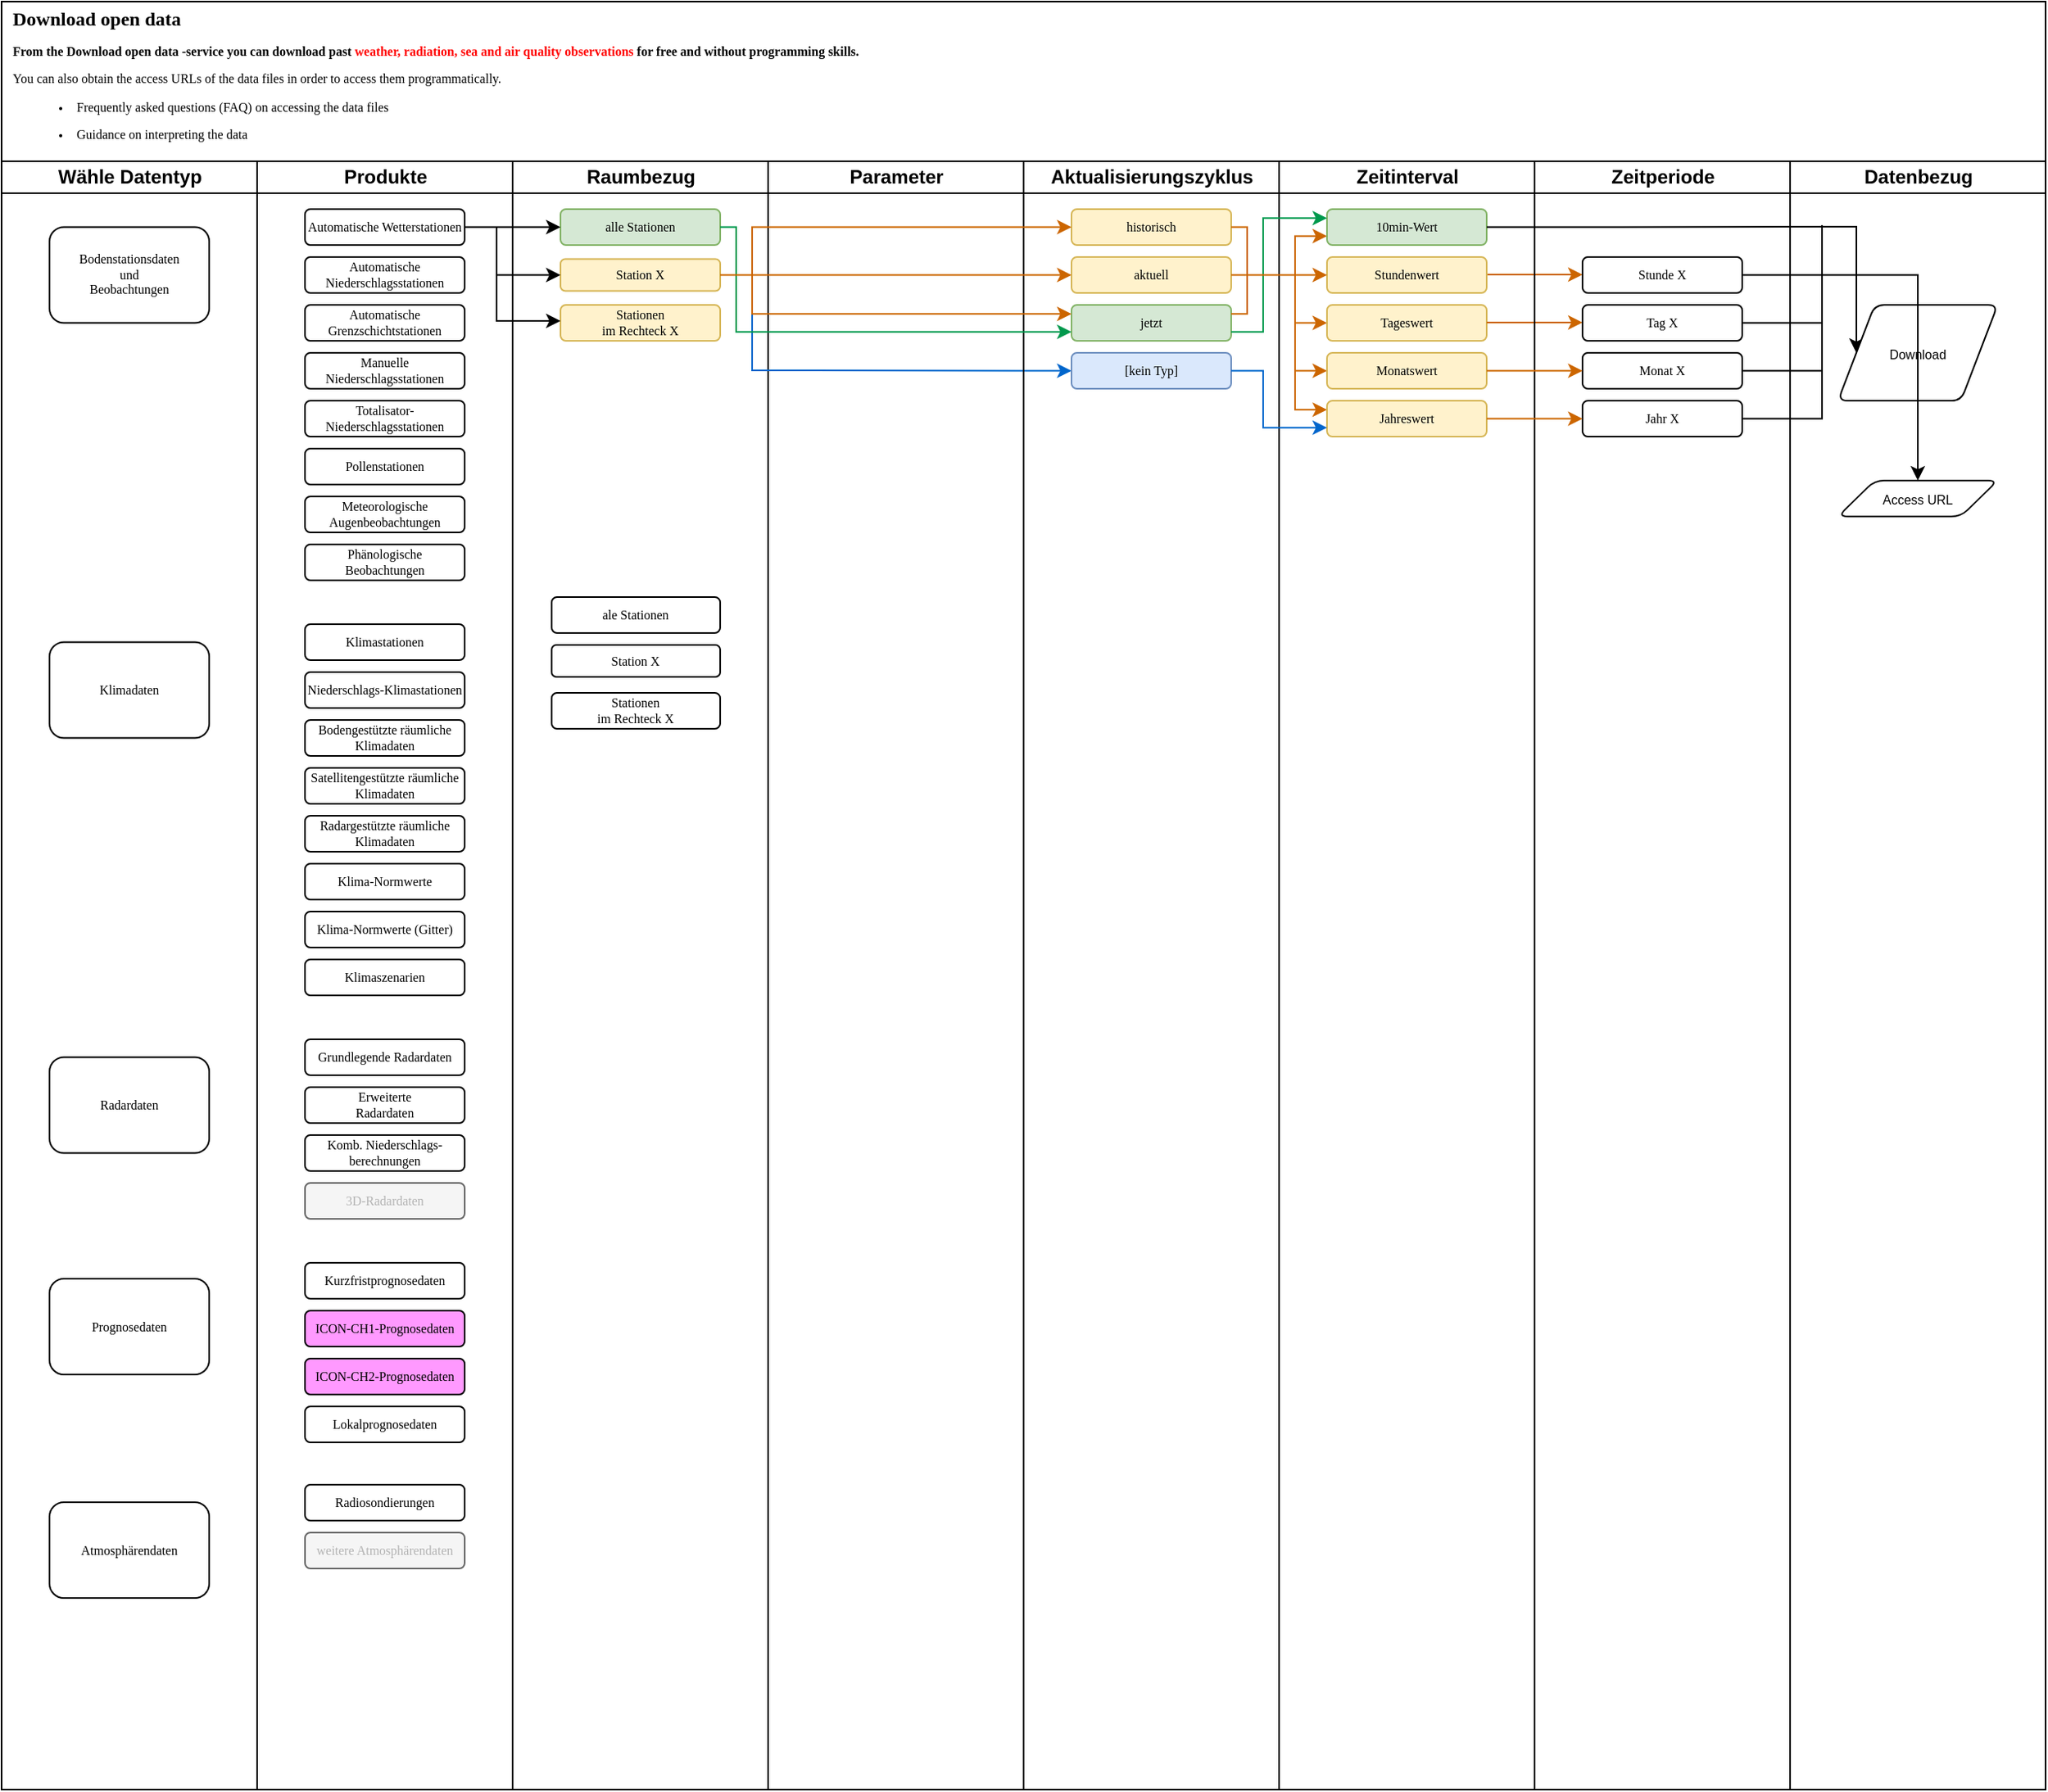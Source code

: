 <mxfile version="24.6.2" type="github">
  <diagram name="Page-1" id="74e2e168-ea6b-b213-b513-2b3c1d86103e">
    <mxGraphModel dx="2812" dy="1180" grid="1" gridSize="10" guides="1" tooltips="1" connect="1" arrows="1" fold="1" page="1" pageScale="1" pageWidth="1654" pageHeight="1169" background="none" math="0" shadow="0">
      <root>
        <mxCell id="0" />
        <mxCell id="1" parent="0" />
        <mxCell id="77e6c97f196da883-1" value="&lt;div align=&quot;left&quot; style=&quot;font-size: 12px;&quot;&gt;Download open data&lt;br&gt;&lt;/div&gt;&lt;div align=&quot;left&quot;&gt;&lt;div data-v-5ff86223=&quot;&quot; style=&quot;display:;&quot;&gt;&lt;p data-v-5ff86223=&quot;&quot;&gt;&lt;span data-v-5ff86223=&quot;&quot;&gt;From the&lt;/span&gt; Download open data -service&lt;strong data-v-5ff86223=&quot;&quot;&gt; you can download past &lt;font color=&quot;#ff0000&quot;&gt;weather, radiation, sea and air quality observations&lt;/font&gt; for free and without programming skills. &lt;/strong&gt;&lt;/p&gt;&lt;/div&gt; &lt;p data-v-5ff86223=&quot;&quot;&gt;&lt;span style=&quot;font-weight: normal;&quot;&gt;You can also obtain the access URLs of the data files in order to access them programmatically.&lt;br&gt;&lt;/span&gt;&lt;/p&gt;&lt;ul data-v-5ff86223=&quot;&quot;&gt;&lt;li data-v-5ff86223=&quot;&quot;&gt;&lt;p data-v-5ff86223=&quot;&quot;&gt;&lt;span style=&quot;font-weight: normal;&quot;&gt;Frequently asked questions (FAQ) on accessing the data files&lt;/span&gt;&lt;/p&gt;&lt;/li&gt;&lt;li data-v-5ff86223=&quot;&quot;&gt;&lt;p data-v-5ff86223=&quot;&quot;&gt;&lt;span style=&quot;font-weight: normal;&quot;&gt;Guidance on interpreting the data&lt;/span&gt;&lt;/p&gt;&lt;/li&gt;&lt;/ul&gt;&lt;/div&gt;" style="swimlane;html=1;childLayout=stackLayout;startSize=100;rounded=0;shadow=0;labelBackgroundColor=none;strokeWidth=1;fontFamily=Verdana;fontSize=8;align=left;spacingLeft=5;" parent="1" vertex="1">
          <mxGeometry x="110" y="40" width="1280" height="1120" as="geometry" />
        </mxCell>
        <mxCell id="77e6c97f196da883-2" value="Wähle Datentyp" style="swimlane;html=1;startSize=20;strokeColor=#000000;" parent="77e6c97f196da883-1" vertex="1">
          <mxGeometry y="100" width="160" height="1020" as="geometry">
            <mxRectangle y="20" width="40" height="730" as="alternateBounds" />
          </mxGeometry>
        </mxCell>
        <mxCell id="77e6c97f196da883-8" value="&lt;p&gt;Bodenstationsdaten &lt;br&gt;und &lt;br&gt;Beobachtungen&lt;/p&gt;" style="rounded=1;whiteSpace=wrap;html=1;shadow=0;labelBackgroundColor=none;strokeWidth=1;fontFamily=Verdana;fontSize=8;align=center;" parent="77e6c97f196da883-2" vertex="1">
          <mxGeometry x="30" y="41.25" width="100" height="60" as="geometry" />
        </mxCell>
        <mxCell id="77e6c97f196da883-9" value="Klimadaten" style="rounded=1;whiteSpace=wrap;html=1;shadow=0;labelBackgroundColor=none;strokeWidth=1;fontFamily=Verdana;fontSize=8;align=center;" parent="77e6c97f196da883-2" vertex="1">
          <mxGeometry x="30" y="301.25" width="100" height="60" as="geometry" />
        </mxCell>
        <mxCell id="77e6c97f196da883-10" value="Atmosphärendaten" style="rounded=1;whiteSpace=wrap;html=1;shadow=0;labelBackgroundColor=none;strokeWidth=1;fontFamily=Verdana;fontSize=8;align=center;" parent="77e6c97f196da883-2" vertex="1">
          <mxGeometry x="30" y="840" width="100" height="60" as="geometry" />
        </mxCell>
        <mxCell id="Gesd-R931Vldo4rdQ83H-10" value="Radardaten" style="rounded=1;whiteSpace=wrap;html=1;shadow=0;labelBackgroundColor=none;strokeWidth=1;fontFamily=Verdana;fontSize=8;align=center;" vertex="1" parent="77e6c97f196da883-2">
          <mxGeometry x="30" y="561.25" width="100" height="60" as="geometry" />
        </mxCell>
        <mxCell id="Gesd-R931Vldo4rdQ83H-11" value="Prognosedaten" style="rounded=1;whiteSpace=wrap;html=1;shadow=0;labelBackgroundColor=none;strokeWidth=1;fontFamily=Verdana;fontSize=8;align=center;" vertex="1" parent="77e6c97f196da883-2">
          <mxGeometry x="30" y="700" width="100" height="60" as="geometry" />
        </mxCell>
        <mxCell id="77e6c97f196da883-33" style="edgeStyle=orthogonalEdgeStyle;rounded=1;html=1;labelBackgroundColor=none;startArrow=none;startFill=0;startSize=5;endArrow=classicThin;endFill=1;endSize=5;jettySize=auto;orthogonalLoop=1;strokeWidth=1;fontFamily=Verdana;fontSize=8" parent="77e6c97f196da883-1" target="77e6c97f196da883-15" edge="1">
          <mxGeometry relative="1" as="geometry">
            <mxPoint x="440" y="370" as="sourcePoint" />
          </mxGeometry>
        </mxCell>
        <mxCell id="77e6c97f196da883-39" style="edgeStyle=orthogonalEdgeStyle;rounded=1;html=1;labelBackgroundColor=none;startArrow=none;startFill=0;startSize=5;endArrow=classicThin;endFill=1;endSize=5;jettySize=auto;orthogonalLoop=1;strokeWidth=1;fontFamily=Verdana;fontSize=8" parent="77e6c97f196da883-1" source="77e6c97f196da883-20" edge="1">
          <mxGeometry relative="1" as="geometry">
            <mxPoint x="830" y="770" as="targetPoint" />
          </mxGeometry>
        </mxCell>
        <mxCell id="77e6c97f196da883-40" style="edgeStyle=orthogonalEdgeStyle;rounded=1;html=1;labelBackgroundColor=none;startArrow=none;startFill=0;startSize=5;endArrow=classicThin;endFill=1;endSize=5;jettySize=auto;orthogonalLoop=1;strokeWidth=1;fontFamily=Verdana;fontSize=8" parent="77e6c97f196da883-1" target="77e6c97f196da883-24" edge="1">
          <mxGeometry relative="1" as="geometry">
            <mxPoint x="930" y="770" as="sourcePoint" />
          </mxGeometry>
        </mxCell>
        <mxCell id="107ba76e4e335f99-1" style="edgeStyle=orthogonalEdgeStyle;rounded=1;html=1;labelBackgroundColor=none;startArrow=none;startFill=0;startSize=5;endArrow=classicThin;endFill=1;endSize=5;jettySize=auto;orthogonalLoop=1;strokeWidth=1;fontFamily=Verdana;fontSize=8" parent="77e6c97f196da883-1" target="77e6c97f196da883-18" edge="1">
          <mxGeometry relative="1" as="geometry">
            <mxPoint x="610" y="530" as="sourcePoint" />
          </mxGeometry>
        </mxCell>
        <mxCell id="107ba76e4e335f99-2" style="edgeStyle=orthogonalEdgeStyle;rounded=1;html=1;labelBackgroundColor=none;startArrow=none;startFill=0;startSize=5;endArrow=classicThin;endFill=1;endSize=5;jettySize=auto;orthogonalLoop=1;strokeWidth=1;fontFamily=Verdana;fontSize=8" parent="77e6c97f196da883-1" source="77e6c97f196da883-22" edge="1">
          <mxGeometry relative="1" as="geometry">
            <Array as="points">
              <mxPoint x="660" y="610" />
              <mxPoint x="660" y="550" />
              <mxPoint x="400" y="550" />
            </Array>
            <mxPoint x="400" y="660" as="targetPoint" />
          </mxGeometry>
        </mxCell>
        <mxCell id="107ba76e4e335f99-3" style="edgeStyle=orthogonalEdgeStyle;rounded=1;html=1;labelBackgroundColor=none;startArrow=none;startFill=0;startSize=5;endArrow=classicThin;endFill=1;endSize=5;jettySize=auto;orthogonalLoop=1;strokeColor=#000000;strokeWidth=1;fontFamily=Verdana;fontSize=8;fontColor=#000000;" parent="77e6c97f196da883-1" source="77e6c97f196da883-22" edge="1">
          <mxGeometry relative="1" as="geometry">
            <mxPoint x="610" y="690" as="targetPoint" />
          </mxGeometry>
        </mxCell>
        <mxCell id="107ba76e4e335f99-6" style="edgeStyle=orthogonalEdgeStyle;rounded=1;html=1;labelBackgroundColor=none;startArrow=none;startFill=0;startSize=5;endArrow=classicThin;endFill=1;endSize=5;jettySize=auto;orthogonalLoop=1;strokeWidth=1;fontFamily=Verdana;fontSize=8" parent="77e6c97f196da883-1" target="77e6c97f196da883-19" edge="1">
          <mxGeometry relative="1" as="geometry">
            <mxPoint x="450" y="690" as="sourcePoint" />
          </mxGeometry>
        </mxCell>
        <mxCell id="77e6c97f196da883-3" value="Produkte" style="swimlane;html=1;startSize=20;strokeColor=#000000;" parent="77e6c97f196da883-1" vertex="1">
          <mxGeometry x="160" y="100" width="160" height="1020" as="geometry">
            <mxRectangle x="160" y="100" width="50" height="1020" as="alternateBounds" />
          </mxGeometry>
        </mxCell>
        <mxCell id="77e6c97f196da883-11" value="&lt;p&gt;Automatische Niederschlagsstationen&lt;/p&gt;" style="rounded=1;whiteSpace=wrap;html=1;shadow=0;labelBackgroundColor=none;strokeWidth=1;fontFamily=Verdana;fontSize=8;align=center;verticalAlign=middle;spacing=2;" parent="77e6c97f196da883-3" vertex="1">
          <mxGeometry x="30" y="60" width="100" height="22.5" as="geometry" />
        </mxCell>
        <mxCell id="Gesd-R931Vldo4rdQ83H-12" value="&lt;p&gt;Automatische Wetterstationen&lt;/p&gt;" style="rounded=1;whiteSpace=wrap;html=1;shadow=0;labelBackgroundColor=none;strokeWidth=1;fontFamily=Verdana;fontSize=8;align=center;verticalAlign=middle;spacing=2;" vertex="1" parent="77e6c97f196da883-3">
          <mxGeometry x="30" y="30" width="100" height="22.5" as="geometry" />
        </mxCell>
        <mxCell id="Gesd-R931Vldo4rdQ83H-13" value="&lt;p&gt;Automatische Grenzschichtstationen&lt;/p&gt;" style="rounded=1;whiteSpace=wrap;html=1;shadow=0;labelBackgroundColor=none;strokeWidth=1;fontFamily=Verdana;fontSize=8;align=center;verticalAlign=middle;spacing=2;" vertex="1" parent="77e6c97f196da883-3">
          <mxGeometry x="30" y="90" width="100" height="22.5" as="geometry" />
        </mxCell>
        <mxCell id="Gesd-R931Vldo4rdQ83H-14" value="&lt;p&gt;Manuelle Niederschlagsstationen&lt;/p&gt;" style="rounded=1;whiteSpace=wrap;html=1;shadow=0;labelBackgroundColor=none;strokeWidth=1;fontFamily=Verdana;fontSize=8;align=center;verticalAlign=middle;spacing=2;" vertex="1" parent="77e6c97f196da883-3">
          <mxGeometry x="30" y="120" width="100" height="22.5" as="geometry" />
        </mxCell>
        <mxCell id="Gesd-R931Vldo4rdQ83H-15" value="&lt;p&gt;Totalisator- Niederschlagsstationen&lt;/p&gt;&lt;p&gt;&lt;/p&gt;" style="rounded=1;whiteSpace=wrap;html=1;shadow=0;labelBackgroundColor=none;strokeWidth=1;fontFamily=Verdana;fontSize=8;align=center;verticalAlign=middle;spacing=2;" vertex="1" parent="77e6c97f196da883-3">
          <mxGeometry x="30" y="150" width="100" height="22.5" as="geometry" />
        </mxCell>
        <mxCell id="Gesd-R931Vldo4rdQ83H-16" value="Pollenstationen" style="rounded=1;whiteSpace=wrap;html=1;shadow=0;labelBackgroundColor=none;strokeWidth=1;fontFamily=Verdana;fontSize=8;align=center;verticalAlign=middle;spacing=2;" vertex="1" parent="77e6c97f196da883-3">
          <mxGeometry x="30" y="180" width="100" height="22.5" as="geometry" />
        </mxCell>
        <mxCell id="Gesd-R931Vldo4rdQ83H-17" value="&lt;p&gt;Meteorologische Augenbeobachtungen&lt;br&gt;&lt;/p&gt;&lt;p&gt;&lt;/p&gt;" style="rounded=1;whiteSpace=wrap;html=1;shadow=0;labelBackgroundColor=none;strokeWidth=1;fontFamily=Verdana;fontSize=8;align=center;verticalAlign=middle;spacing=2;" vertex="1" parent="77e6c97f196da883-3">
          <mxGeometry x="30" y="210" width="100" height="22.5" as="geometry" />
        </mxCell>
        <mxCell id="Gesd-R931Vldo4rdQ83H-18" value="Phänologische Beobachtungen" style="rounded=1;whiteSpace=wrap;html=1;shadow=0;labelBackgroundColor=none;strokeWidth=1;fontFamily=Verdana;fontSize=8;align=center;verticalAlign=middle;spacing=2;" vertex="1" parent="77e6c97f196da883-3">
          <mxGeometry x="30" y="240" width="100" height="22.5" as="geometry" />
        </mxCell>
        <mxCell id="Gesd-R931Vldo4rdQ83H-27" value="Niederschlags-Klimastationen" style="rounded=1;whiteSpace=wrap;html=1;shadow=0;labelBackgroundColor=none;strokeWidth=1;fontFamily=Verdana;fontSize=8;align=center;verticalAlign=middle;spacing=2;" vertex="1" parent="77e6c97f196da883-3">
          <mxGeometry x="30" y="320" width="100" height="22.5" as="geometry" />
        </mxCell>
        <mxCell id="Gesd-R931Vldo4rdQ83H-28" value="&lt;p&gt;Klimastationen&lt;/p&gt;" style="rounded=1;whiteSpace=wrap;html=1;shadow=0;labelBackgroundColor=none;strokeWidth=1;fontFamily=Verdana;fontSize=8;align=center;verticalAlign=middle;spacing=2;" vertex="1" parent="77e6c97f196da883-3">
          <mxGeometry x="30" y="290" width="100" height="22.5" as="geometry" />
        </mxCell>
        <mxCell id="Gesd-R931Vldo4rdQ83H-29" value="&lt;p&gt;Bodengestützte räumliche Klimadaten&lt;br&gt;&lt;/p&gt;" style="rounded=1;whiteSpace=wrap;html=1;shadow=0;labelBackgroundColor=none;strokeWidth=1;fontFamily=Verdana;fontSize=8;align=center;verticalAlign=middle;spacing=2;" vertex="1" parent="77e6c97f196da883-3">
          <mxGeometry x="30" y="350" width="100" height="22.5" as="geometry" />
        </mxCell>
        <mxCell id="Gesd-R931Vldo4rdQ83H-30" value="&lt;p&gt;Satellitengestützte räumliche Klimadaten&lt;/p&gt;" style="rounded=1;whiteSpace=wrap;html=1;shadow=0;labelBackgroundColor=none;strokeWidth=1;fontFamily=Verdana;fontSize=8;align=center;verticalAlign=middle;spacing=2;" vertex="1" parent="77e6c97f196da883-3">
          <mxGeometry x="30" y="380" width="100" height="22.5" as="geometry" />
        </mxCell>
        <mxCell id="Gesd-R931Vldo4rdQ83H-31" value="&lt;p&gt;Radargestützte räumliche Klimadaten&lt;/p&gt;&lt;p&gt;&lt;/p&gt;" style="rounded=1;whiteSpace=wrap;html=1;shadow=0;labelBackgroundColor=none;strokeWidth=1;fontFamily=Verdana;fontSize=8;align=center;verticalAlign=middle;spacing=2;" vertex="1" parent="77e6c97f196da883-3">
          <mxGeometry x="30" y="410" width="100" height="22.5" as="geometry" />
        </mxCell>
        <mxCell id="Gesd-R931Vldo4rdQ83H-32" value="Klima-Normwerte" style="rounded=1;whiteSpace=wrap;html=1;shadow=0;labelBackgroundColor=none;strokeWidth=1;fontFamily=Verdana;fontSize=8;align=center;verticalAlign=middle;spacing=2;" vertex="1" parent="77e6c97f196da883-3">
          <mxGeometry x="30" y="440" width="100" height="22.5" as="geometry" />
        </mxCell>
        <mxCell id="Gesd-R931Vldo4rdQ83H-33" value="&lt;p&gt;Klima-Normwerte (Gitter) &lt;br&gt;&lt;/p&gt;&lt;p&gt;&lt;/p&gt;" style="rounded=1;whiteSpace=wrap;html=1;shadow=0;labelBackgroundColor=none;strokeWidth=1;fontFamily=Verdana;fontSize=8;align=center;verticalAlign=middle;spacing=2;" vertex="1" parent="77e6c97f196da883-3">
          <mxGeometry x="30" y="470" width="100" height="22.5" as="geometry" />
        </mxCell>
        <mxCell id="Gesd-R931Vldo4rdQ83H-34" value="Klimaszenarien" style="rounded=1;whiteSpace=wrap;html=1;shadow=0;labelBackgroundColor=none;strokeWidth=1;fontFamily=Verdana;fontSize=8;align=center;verticalAlign=middle;spacing=2;" vertex="1" parent="77e6c97f196da883-3">
          <mxGeometry x="30" y="500" width="100" height="22.5" as="geometry" />
        </mxCell>
        <mxCell id="Gesd-R931Vldo4rdQ83H-45" value="Erweiterte &lt;br&gt;Radardaten" style="rounded=1;whiteSpace=wrap;html=1;shadow=0;labelBackgroundColor=none;strokeWidth=1;fontFamily=Verdana;fontSize=8;align=center;verticalAlign=middle;spacing=2;" vertex="1" parent="77e6c97f196da883-3">
          <mxGeometry x="30" y="580" width="100" height="22.5" as="geometry" />
        </mxCell>
        <mxCell id="Gesd-R931Vldo4rdQ83H-46" value="&lt;p&gt;Grundlegende Radardaten&lt;br&gt;&lt;/p&gt;" style="rounded=1;whiteSpace=wrap;html=1;shadow=0;labelBackgroundColor=none;strokeWidth=1;fontFamily=Verdana;fontSize=8;align=center;verticalAlign=middle;spacing=2;" vertex="1" parent="77e6c97f196da883-3">
          <mxGeometry x="30" y="550" width="100" height="22.5" as="geometry" />
        </mxCell>
        <mxCell id="Gesd-R931Vldo4rdQ83H-47" value="&lt;p&gt;Komb. Niederschlags-berechnungen&lt;br&gt;&lt;/p&gt;" style="rounded=1;whiteSpace=wrap;html=1;shadow=0;labelBackgroundColor=none;strokeWidth=1;fontFamily=Verdana;fontSize=8;align=center;verticalAlign=middle;spacing=2;" vertex="1" parent="77e6c97f196da883-3">
          <mxGeometry x="30" y="610" width="100" height="22.5" as="geometry" />
        </mxCell>
        <mxCell id="Gesd-R931Vldo4rdQ83H-48" value="&lt;font color=&quot;#b3b3b3&quot;&gt;3D-Radardaten&lt;/font&gt;" style="rounded=1;whiteSpace=wrap;html=1;shadow=0;labelBackgroundColor=none;strokeWidth=1;fontFamily=Verdana;fontSize=8;align=center;verticalAlign=middle;spacing=2;strokeColor=#666666;fillColor=#f5f5f5;fontColor=#333333;" vertex="1" parent="77e6c97f196da883-3">
          <mxGeometry x="30" y="640" width="100" height="22.5" as="geometry" />
        </mxCell>
        <mxCell id="Gesd-R931Vldo4rdQ83H-53" value="ICON-CH1-Prognosedaten" style="rounded=1;whiteSpace=wrap;html=1;shadow=0;labelBackgroundColor=none;strokeWidth=1;fontFamily=Verdana;fontSize=8;align=center;verticalAlign=middle;spacing=2;fillColor=#FF99FF;" vertex="1" parent="77e6c97f196da883-3">
          <mxGeometry x="30" y="720" width="100" height="22.5" as="geometry" />
        </mxCell>
        <mxCell id="Gesd-R931Vldo4rdQ83H-54" value="&lt;p&gt;Kurzfristprognosedaten&lt;/p&gt;" style="rounded=1;whiteSpace=wrap;html=1;shadow=0;labelBackgroundColor=none;strokeWidth=1;fontFamily=Verdana;fontSize=8;align=center;verticalAlign=middle;spacing=2;" vertex="1" parent="77e6c97f196da883-3">
          <mxGeometry x="30" y="690" width="100" height="22.5" as="geometry" />
        </mxCell>
        <mxCell id="Gesd-R931Vldo4rdQ83H-55" value="&lt;p&gt;ICON-CH2-Prognosedaten&lt;/p&gt;" style="rounded=1;whiteSpace=wrap;html=1;shadow=0;labelBackgroundColor=none;strokeWidth=1;fontFamily=Verdana;fontSize=8;align=center;verticalAlign=middle;spacing=2;fillColor=#FF99FF;" vertex="1" parent="77e6c97f196da883-3">
          <mxGeometry x="30" y="750" width="100" height="22.5" as="geometry" />
        </mxCell>
        <mxCell id="Gesd-R931Vldo4rdQ83H-56" value="&lt;p&gt;Lokalprognosedaten&lt;/p&gt;" style="rounded=1;whiteSpace=wrap;html=1;shadow=0;labelBackgroundColor=none;strokeWidth=1;fontFamily=Verdana;fontSize=8;align=center;verticalAlign=middle;spacing=2;" vertex="1" parent="77e6c97f196da883-3">
          <mxGeometry x="30" y="780" width="100" height="22.5" as="geometry" />
        </mxCell>
        <mxCell id="Gesd-R931Vldo4rdQ83H-61" value="Radiosondierungen" style="rounded=1;whiteSpace=wrap;html=1;shadow=0;labelBackgroundColor=none;strokeWidth=1;fontFamily=Verdana;fontSize=8;align=center;verticalAlign=middle;spacing=2;" vertex="1" parent="77e6c97f196da883-3">
          <mxGeometry x="30" y="829" width="100" height="22.5" as="geometry" />
        </mxCell>
        <mxCell id="Gesd-R931Vldo4rdQ83H-62" value="&lt;font color=&quot;#b3b3b3&quot;&gt;weitere Atmosphärendaten&lt;br&gt;&lt;/font&gt;" style="rounded=1;whiteSpace=wrap;html=1;shadow=0;labelBackgroundColor=none;strokeWidth=1;fontFamily=Verdana;fontSize=8;align=center;verticalAlign=middle;spacing=2;strokeColor=#666666;fillColor=#f5f5f5;fontColor=#333333;" vertex="1" parent="77e6c97f196da883-3">
          <mxGeometry x="30" y="859" width="100" height="22.5" as="geometry" />
        </mxCell>
        <mxCell id="77e6c97f196da883-4" value="Raumbezug" style="swimlane;html=1;startSize=20;strokeColor=#000000;" parent="77e6c97f196da883-1" vertex="1">
          <mxGeometry x="320" y="100" width="160" height="1020" as="geometry">
            <mxRectangle x="320" y="100" width="40" height="1020" as="alternateBounds" />
          </mxGeometry>
        </mxCell>
        <mxCell id="77e6c97f196da883-29" style="edgeStyle=orthogonalEdgeStyle;rounded=1;html=1;labelBackgroundColor=none;startArrow=none;startFill=0;startSize=5;endArrow=classicThin;endFill=1;endSize=5;jettySize=auto;orthogonalLoop=1;strokeWidth=1;fontFamily=Verdana;fontSize=8" parent="77e6c97f196da883-4" target="77e6c97f196da883-13" edge="1">
          <mxGeometry relative="1" as="geometry">
            <mxPoint x="80" y="220" as="sourcePoint" />
          </mxGeometry>
        </mxCell>
        <mxCell id="Gesd-R931Vldo4rdQ83H-116" value="alle Stationen" style="rounded=1;whiteSpace=wrap;html=1;shadow=0;labelBackgroundColor=none;strokeWidth=1;fontFamily=Verdana;fontSize=8;align=center;verticalAlign=middle;spacing=2;fillColor=#d5e8d4;strokeColor=#82b366;" vertex="1" parent="77e6c97f196da883-4">
          <mxGeometry x="30" y="30" width="100" height="22.5" as="geometry" />
        </mxCell>
        <mxCell id="Gesd-R931Vldo4rdQ83H-112" value="Station X" style="rounded=1;whiteSpace=wrap;html=1;shadow=0;labelBackgroundColor=none;strokeWidth=1;fontFamily=Verdana;fontSize=8;align=center;verticalAlign=middle;spacing=2;fillColor=#fff2cc;strokeColor=#d6b656;" vertex="1" parent="77e6c97f196da883-4">
          <mxGeometry x="30" y="61.25" width="100" height="20" as="geometry" />
        </mxCell>
        <mxCell id="Gesd-R931Vldo4rdQ83H-111" value="Stationen&lt;br&gt;im Rechteck X" style="rounded=1;whiteSpace=wrap;html=1;shadow=0;labelBackgroundColor=none;strokeWidth=1;fontFamily=Verdana;fontSize=8;align=center;verticalAlign=middle;spacing=2;fillColor=#fff2cc;strokeColor=#d6b656;" vertex="1" parent="77e6c97f196da883-4">
          <mxGeometry x="30" y="90" width="100" height="22.5" as="geometry" />
        </mxCell>
        <mxCell id="Gesd-R931Vldo4rdQ83H-162" value="ale Stationen" style="rounded=1;whiteSpace=wrap;html=1;shadow=0;labelBackgroundColor=none;strokeWidth=1;fontFamily=Verdana;fontSize=8;align=center;verticalAlign=middle;spacing=2;" vertex="1" parent="77e6c97f196da883-4">
          <mxGeometry x="24.44" y="273" width="105.56" height="22.5" as="geometry" />
        </mxCell>
        <mxCell id="Gesd-R931Vldo4rdQ83H-163" value="Station X" style="rounded=1;whiteSpace=wrap;html=1;shadow=0;labelBackgroundColor=none;strokeWidth=1;fontFamily=Verdana;fontSize=8;align=center;verticalAlign=middle;spacing=2;" vertex="1" parent="77e6c97f196da883-4">
          <mxGeometry x="24.44" y="303" width="105.56" height="20" as="geometry" />
        </mxCell>
        <mxCell id="Gesd-R931Vldo4rdQ83H-164" value="Stationen&lt;br&gt;im Rechteck X" style="rounded=1;whiteSpace=wrap;html=1;shadow=0;labelBackgroundColor=none;strokeWidth=1;fontFamily=Verdana;fontSize=8;align=center;verticalAlign=middle;spacing=2;" vertex="1" parent="77e6c97f196da883-4">
          <mxGeometry x="24.44" y="333" width="105.56" height="22.5" as="geometry" />
        </mxCell>
        <mxCell id="Gesd-R931Vldo4rdQ83H-170" value="" style="edgeStyle=orthogonalEdgeStyle;rounded=0;orthogonalLoop=1;jettySize=auto;html=1;entryX=0;entryY=0.5;entryDx=0;entryDy=0;strokeColor=#000000;" edge="1" parent="77e6c97f196da883-4">
          <mxGeometry relative="1" as="geometry">
            <mxPoint x="-10" y="70" as="sourcePoint" />
            <mxPoint x="30" y="100" as="targetPoint" />
            <Array as="points">
              <mxPoint x="-10" y="70" />
              <mxPoint x="-10" y="100" />
            </Array>
          </mxGeometry>
        </mxCell>
        <mxCell id="77e6c97f196da883-5" value="Parameter" style="swimlane;html=1;startSize=20;" parent="77e6c97f196da883-1" vertex="1">
          <mxGeometry x="480" y="100" width="160" height="1020" as="geometry">
            <mxRectangle x="480" y="100" width="40" height="1020" as="alternateBounds" />
          </mxGeometry>
        </mxCell>
        <mxCell id="77e6c97f196da883-34" style="edgeStyle=orthogonalEdgeStyle;rounded=1;html=1;labelBackgroundColor=none;startArrow=none;startFill=0;startSize=5;endArrow=classicThin;endFill=1;endSize=5;jettySize=auto;orthogonalLoop=1;strokeColor=#000000;strokeWidth=1;fontFamily=Verdana;fontSize=8;fontColor=#000000;" parent="77e6c97f196da883-5" target="77e6c97f196da883-16" edge="1">
          <mxGeometry relative="1" as="geometry">
            <mxPoint x="80" y="300" as="sourcePoint" />
          </mxGeometry>
        </mxCell>
        <mxCell id="77e6c97f196da883-35" style="edgeStyle=orthogonalEdgeStyle;rounded=1;html=1;labelBackgroundColor=none;startArrow=none;startFill=0;startSize=5;endArrow=classicThin;endFill=1;endSize=5;jettySize=auto;orthogonalLoop=1;strokeWidth=1;fontFamily=Verdana;fontSize=8" parent="77e6c97f196da883-5" target="77e6c97f196da883-17" edge="1">
          <mxGeometry relative="1" as="geometry">
            <mxPoint x="80" y="380" as="sourcePoint" />
          </mxGeometry>
        </mxCell>
        <mxCell id="77e6c97f196da883-36" style="edgeStyle=orthogonalEdgeStyle;rounded=1;html=1;labelBackgroundColor=none;startArrow=none;startFill=0;startSize=5;endArrow=classicThin;endFill=1;endSize=5;jettySize=auto;orthogonalLoop=1;strokeWidth=1;fontFamily=Verdana;fontSize=8" parent="77e6c97f196da883-5" target="77e6c97f196da883-20" edge="1">
          <mxGeometry relative="1" as="geometry">
            <mxPoint x="80" y="620" as="sourcePoint" />
          </mxGeometry>
        </mxCell>
        <mxCell id="Gesd-R931Vldo4rdQ83H-145" value="" style="edgeStyle=orthogonalEdgeStyle;rounded=0;orthogonalLoop=1;jettySize=auto;html=1;strokeColor=#0066CC;entryX=0;entryY=0.5;entryDx=0;entryDy=0;" edge="1" parent="77e6c97f196da883-5" target="Gesd-R931Vldo4rdQ83H-134">
          <mxGeometry relative="1" as="geometry">
            <mxPoint x="-10" y="90" as="sourcePoint" />
            <mxPoint x="30" y="126" as="targetPoint" />
            <Array as="points">
              <mxPoint x="10" y="131" />
              <mxPoint x="30" y="131" />
            </Array>
          </mxGeometry>
        </mxCell>
        <mxCell id="Gesd-R931Vldo4rdQ83H-146" value="" style="edgeStyle=orthogonalEdgeStyle;rounded=0;orthogonalLoop=1;jettySize=auto;html=1;strokeColor=#CC6600;entryX=0;entryY=0.5;entryDx=0;entryDy=0;" edge="1" parent="77e6c97f196da883-5" target="Gesd-R931Vldo4rdQ83H-76">
          <mxGeometry relative="1" as="geometry">
            <mxPoint x="330" y="100" as="sourcePoint" />
            <mxPoint x="190" y="131" as="targetPoint" />
            <Array as="points">
              <mxPoint x="330" y="131" />
            </Array>
          </mxGeometry>
        </mxCell>
        <mxCell id="Gesd-R931Vldo4rdQ83H-148" value="" style="edgeStyle=orthogonalEdgeStyle;rounded=0;orthogonalLoop=1;jettySize=auto;html=1;strokeColor=#CC6600;entryX=0;entryY=0.75;entryDx=0;entryDy=0;" edge="1" parent="77e6c97f196da883-5" target="Gesd-R931Vldo4rdQ83H-74">
          <mxGeometry relative="1" as="geometry">
            <mxPoint x="330" y="70" as="sourcePoint" />
            <mxPoint x="190" y="41" as="targetPoint" />
            <Array as="points">
              <mxPoint x="330" y="47" />
            </Array>
          </mxGeometry>
        </mxCell>
        <mxCell id="Gesd-R931Vldo4rdQ83H-149" value="" style="edgeStyle=orthogonalEdgeStyle;rounded=0;orthogonalLoop=1;jettySize=auto;html=1;strokeColor=#CC6600;entryX=0;entryY=0.5;entryDx=0;entryDy=0;" edge="1" parent="77e6c97f196da883-5" target="Gesd-R931Vldo4rdQ83H-75">
          <mxGeometry relative="1" as="geometry">
            <mxPoint x="330" y="70" as="sourcePoint" />
            <mxPoint x="190" y="96" as="targetPoint" />
            <Array as="points">
              <mxPoint x="330" y="70" />
              <mxPoint x="330" y="101" />
            </Array>
          </mxGeometry>
        </mxCell>
        <mxCell id="Gesd-R931Vldo4rdQ83H-1" value="Aktualisierungszyklus" style="swimlane;html=1;startSize=20;" vertex="1" parent="77e6c97f196da883-1">
          <mxGeometry x="640" y="100" width="160" height="1020" as="geometry" />
        </mxCell>
        <mxCell id="Gesd-R931Vldo4rdQ83H-7" style="edgeStyle=orthogonalEdgeStyle;rounded=1;html=1;labelBackgroundColor=none;startArrow=none;startFill=0;startSize=5;endArrow=classicThin;endFill=1;endSize=5;jettySize=auto;orthogonalLoop=1;strokeColor=#000000;strokeWidth=1;fontFamily=Verdana;fontSize=8;fontColor=#000000;" edge="1" parent="Gesd-R931Vldo4rdQ83H-1" target="Gesd-R931Vldo4rdQ83H-3">
          <mxGeometry relative="1" as="geometry">
            <mxPoint x="80" y="300" as="sourcePoint" />
          </mxGeometry>
        </mxCell>
        <mxCell id="Gesd-R931Vldo4rdQ83H-8" style="edgeStyle=orthogonalEdgeStyle;rounded=1;html=1;labelBackgroundColor=none;startArrow=none;startFill=0;startSize=5;endArrow=classicThin;endFill=1;endSize=5;jettySize=auto;orthogonalLoop=1;strokeWidth=1;fontFamily=Verdana;fontSize=8" edge="1" parent="Gesd-R931Vldo4rdQ83H-1" target="Gesd-R931Vldo4rdQ83H-4">
          <mxGeometry relative="1" as="geometry">
            <mxPoint x="80" y="380" as="sourcePoint" />
          </mxGeometry>
        </mxCell>
        <mxCell id="Gesd-R931Vldo4rdQ83H-9" style="edgeStyle=orthogonalEdgeStyle;rounded=1;html=1;labelBackgroundColor=none;startArrow=none;startFill=0;startSize=5;endArrow=classicThin;endFill=1;endSize=5;jettySize=auto;orthogonalLoop=1;strokeWidth=1;fontFamily=Verdana;fontSize=8" edge="1" parent="Gesd-R931Vldo4rdQ83H-1" target="Gesd-R931Vldo4rdQ83H-6">
          <mxGeometry relative="1" as="geometry">
            <mxPoint x="80" y="620" as="sourcePoint" />
          </mxGeometry>
        </mxCell>
        <mxCell id="Gesd-R931Vldo4rdQ83H-150" value="" style="edgeStyle=orthogonalEdgeStyle;rounded=0;orthogonalLoop=1;jettySize=auto;html=1;strokeColor=#CC6600;entryX=0;entryY=0.25;entryDx=0;entryDy=0;" edge="1" parent="Gesd-R931Vldo4rdQ83H-1" target="Gesd-R931Vldo4rdQ83H-77">
          <mxGeometry relative="1" as="geometry">
            <mxPoint x="170" y="130" as="sourcePoint" />
            <mxPoint x="30" y="161.75" as="targetPoint" />
            <Array as="points">
              <mxPoint x="170" y="156" />
            </Array>
          </mxGeometry>
        </mxCell>
        <mxCell id="Gesd-R931Vldo4rdQ83H-131" value="&lt;p&gt;aktuell&lt;/p&gt;" style="rounded=1;whiteSpace=wrap;html=1;shadow=0;labelBackgroundColor=none;strokeWidth=1;fontFamily=Verdana;fontSize=8;align=center;verticalAlign=middle;spacing=2;fillColor=#fff2cc;strokeColor=#d6b656;" vertex="1" parent="Gesd-R931Vldo4rdQ83H-1">
          <mxGeometry x="30" y="60" width="100" height="22.5" as="geometry" />
        </mxCell>
        <mxCell id="Gesd-R931Vldo4rdQ83H-133" value="&lt;p&gt;jetzt&lt;/p&gt;" style="rounded=1;whiteSpace=wrap;html=1;shadow=0;labelBackgroundColor=none;strokeWidth=1;fontFamily=Verdana;fontSize=8;align=center;verticalAlign=middle;spacing=2;fillColor=#d5e8d4;strokeColor=#82b366;" vertex="1" parent="Gesd-R931Vldo4rdQ83H-1">
          <mxGeometry x="30" y="90" width="100" height="22.5" as="geometry" />
        </mxCell>
        <mxCell id="Gesd-R931Vldo4rdQ83H-132" value="&lt;p&gt;historisch&lt;br&gt;&lt;/p&gt;" style="rounded=1;whiteSpace=wrap;html=1;shadow=0;labelBackgroundColor=none;strokeWidth=1;fontFamily=Verdana;fontSize=8;align=center;verticalAlign=middle;spacing=2;fillColor=#fff2cc;strokeColor=#d6b656;" vertex="1" parent="Gesd-R931Vldo4rdQ83H-1">
          <mxGeometry x="30" y="30" width="100" height="22.5" as="geometry" />
        </mxCell>
        <mxCell id="Gesd-R931Vldo4rdQ83H-169" value="" style="edgeStyle=orthogonalEdgeStyle;rounded=0;orthogonalLoop=1;jettySize=auto;html=1;strokeColor=#CC6600;exitX=1;exitY=0.5;exitDx=0;exitDy=0;entryX=1;entryY=0.25;entryDx=0;entryDy=0;endArrow=none;endFill=0;" edge="1" parent="Gesd-R931Vldo4rdQ83H-1" source="Gesd-R931Vldo4rdQ83H-132" target="Gesd-R931Vldo4rdQ83H-133">
          <mxGeometry relative="1" as="geometry">
            <mxPoint x="140" y="81" as="sourcePoint" />
            <mxPoint x="200" y="81" as="targetPoint" />
            <Array as="points">
              <mxPoint x="140" y="41" />
              <mxPoint x="140" y="96" />
            </Array>
          </mxGeometry>
        </mxCell>
        <mxCell id="Gesd-R931Vldo4rdQ83H-134" value="&lt;p&gt;[kein Typ]&lt;/p&gt;" style="rounded=1;whiteSpace=wrap;html=1;shadow=0;labelBackgroundColor=none;strokeWidth=1;fontFamily=Verdana;fontSize=8;align=center;verticalAlign=middle;spacing=2;fillColor=#dae8fc;strokeColor=#6c8ebf;" vertex="1" parent="Gesd-R931Vldo4rdQ83H-1">
          <mxGeometry x="30" y="120" width="100" height="22.5" as="geometry" />
        </mxCell>
        <mxCell id="77e6c97f196da883-6" value="Zeitinterval" style="swimlane;html=1;startSize=20;" parent="77e6c97f196da883-1" vertex="1">
          <mxGeometry x="800" y="100" width="160" height="1020" as="geometry" />
        </mxCell>
        <mxCell id="77e6c97f196da883-37" style="edgeStyle=orthogonalEdgeStyle;rounded=1;html=1;labelBackgroundColor=none;startArrow=none;startFill=0;startSize=5;endArrow=classicThin;endFill=1;endSize=5;jettySize=auto;orthogonalLoop=1;strokeWidth=1;fontFamily=Verdana;fontSize=8" parent="77e6c97f196da883-6" target="77e6c97f196da883-21" edge="1">
          <mxGeometry relative="1" as="geometry">
            <mxPoint x="80" y="460" as="sourcePoint" />
          </mxGeometry>
        </mxCell>
        <mxCell id="77e6c97f196da883-38" style="edgeStyle=orthogonalEdgeStyle;rounded=1;html=1;labelBackgroundColor=none;startArrow=none;startFill=0;startSize=5;endArrow=classicThin;endFill=1;endSize=5;jettySize=auto;orthogonalLoop=1;strokeWidth=1;fontFamily=Verdana;fontSize=8" parent="77e6c97f196da883-6" target="77e6c97f196da883-22" edge="1">
          <mxGeometry relative="1" as="geometry">
            <mxPoint x="80" y="540" as="sourcePoint" />
          </mxGeometry>
        </mxCell>
        <mxCell id="Gesd-R931Vldo4rdQ83H-156" value="" style="edgeStyle=orthogonalEdgeStyle;rounded=0;orthogonalLoop=1;jettySize=auto;html=1;strokeColor=#CC6600;exitX=1;exitY=0.5;exitDx=0;exitDy=0;entryX=0;entryY=0.5;entryDx=0;entryDy=0;" edge="1" parent="77e6c97f196da883-6">
          <mxGeometry relative="1" as="geometry">
            <mxPoint x="130" y="71.0" as="sourcePoint" />
            <mxPoint x="190" y="71.0" as="targetPoint" />
            <Array as="points">
              <mxPoint x="160" y="71.0" />
              <mxPoint x="160" y="71.0" />
            </Array>
          </mxGeometry>
        </mxCell>
        <mxCell id="Gesd-R931Vldo4rdQ83H-159" value="" style="edgeStyle=orthogonalEdgeStyle;rounded=0;orthogonalLoop=1;jettySize=auto;html=1;strokeColor=#000000;exitX=1;exitY=0.5;exitDx=0;exitDy=0;endArrow=none;endFill=0;" edge="1" parent="77e6c97f196da883-6" source="Gesd-R931Vldo4rdQ83H-83">
          <mxGeometry relative="1" as="geometry">
            <mxPoint x="130" y="99" as="sourcePoint" />
            <mxPoint x="340" y="40" as="targetPoint" />
            <Array as="points">
              <mxPoint x="340" y="101" />
              <mxPoint x="340" y="70" />
            </Array>
          </mxGeometry>
        </mxCell>
        <mxCell id="Gesd-R931Vldo4rdQ83H-161" value="" style="edgeStyle=orthogonalEdgeStyle;rounded=0;orthogonalLoop=1;jettySize=auto;html=1;strokeColor=#000000;exitX=1;exitY=0.5;exitDx=0;exitDy=0;endArrow=none;endFill=0;" edge="1" parent="77e6c97f196da883-6" source="Gesd-R931Vldo4rdQ83H-81">
          <mxGeometry relative="1" as="geometry">
            <mxPoint x="130" y="159" as="sourcePoint" />
            <mxPoint x="340" y="130" as="targetPoint" />
            <Array as="points">
              <mxPoint x="340" y="161" />
            </Array>
          </mxGeometry>
        </mxCell>
        <mxCell id="Gesd-R931Vldo4rdQ83H-74" value="10min-Wert" style="rounded=1;whiteSpace=wrap;html=1;shadow=0;labelBackgroundColor=none;strokeWidth=1;fontFamily=Verdana;fontSize=8;align=center;verticalAlign=middle;spacing=2;fillColor=#d5e8d4;strokeColor=#82b366;" vertex="1" parent="77e6c97f196da883-6">
          <mxGeometry x="30" y="30" width="100" height="22.5" as="geometry" />
        </mxCell>
        <mxCell id="Gesd-R931Vldo4rdQ83H-73" value="Stundenwert" style="rounded=1;whiteSpace=wrap;html=1;shadow=0;labelBackgroundColor=none;strokeWidth=1;fontFamily=Verdana;fontSize=8;align=center;verticalAlign=middle;spacing=2;fillColor=#fff2cc;strokeColor=#d6b656;" vertex="1" parent="77e6c97f196da883-6">
          <mxGeometry x="30" y="60" width="100" height="22.5" as="geometry" />
        </mxCell>
        <mxCell id="Gesd-R931Vldo4rdQ83H-75" value="Tageswert" style="rounded=1;whiteSpace=wrap;html=1;shadow=0;labelBackgroundColor=none;strokeWidth=1;fontFamily=Verdana;fontSize=8;align=center;verticalAlign=middle;spacing=2;fillColor=#fff2cc;strokeColor=#d6b656;" vertex="1" parent="77e6c97f196da883-6">
          <mxGeometry x="30" y="90" width="100" height="22.5" as="geometry" />
        </mxCell>
        <mxCell id="Gesd-R931Vldo4rdQ83H-76" value="Monatswert" style="rounded=1;whiteSpace=wrap;html=1;shadow=0;labelBackgroundColor=none;strokeWidth=1;fontFamily=Verdana;fontSize=8;align=center;verticalAlign=middle;spacing=2;fillColor=#fff2cc;strokeColor=#d6b656;" vertex="1" parent="77e6c97f196da883-6">
          <mxGeometry x="30" y="120" width="100" height="22.5" as="geometry" />
        </mxCell>
        <mxCell id="Gesd-R931Vldo4rdQ83H-77" value="Jahreswert" style="rounded=1;whiteSpace=wrap;html=1;shadow=0;labelBackgroundColor=none;strokeWidth=1;fontFamily=Verdana;fontSize=8;align=center;verticalAlign=middle;spacing=2;fillColor=#fff2cc;strokeColor=#d6b656;" vertex="1" parent="77e6c97f196da883-6">
          <mxGeometry x="30" y="150" width="100" height="22.5" as="geometry" />
        </mxCell>
        <mxCell id="Gesd-R931Vldo4rdQ83H-167" value="" style="edgeStyle=orthogonalEdgeStyle;rounded=0;orthogonalLoop=1;jettySize=auto;html=1;strokeColor=#CC6600;exitX=1;exitY=0.5;exitDx=0;exitDy=0;entryX=0;entryY=0.5;entryDx=0;entryDy=0;" edge="1" parent="77e6c97f196da883-6">
          <mxGeometry relative="1" as="geometry">
            <mxPoint x="130" y="101" as="sourcePoint" />
            <mxPoint x="190" y="101" as="targetPoint" />
            <Array as="points">
              <mxPoint x="160" y="101" />
              <mxPoint x="160" y="101" />
            </Array>
          </mxGeometry>
        </mxCell>
        <mxCell id="Gesd-R931Vldo4rdQ83H-79" value="Zeitperiode" style="swimlane;html=1;startSize=20;" vertex="1" parent="77e6c97f196da883-1">
          <mxGeometry x="960" y="100" width="160" height="1020" as="geometry" />
        </mxCell>
        <mxCell id="Gesd-R931Vldo4rdQ83H-84" value="Stunde X" style="rounded=1;whiteSpace=wrap;html=1;shadow=0;labelBackgroundColor=none;strokeWidth=1;fontFamily=Verdana;fontSize=8;align=center;verticalAlign=middle;spacing=2;" vertex="1" parent="Gesd-R931Vldo4rdQ83H-79">
          <mxGeometry x="30" y="60" width="100" height="22.5" as="geometry" />
        </mxCell>
        <mxCell id="Gesd-R931Vldo4rdQ83H-83" value="Tag X" style="rounded=1;whiteSpace=wrap;html=1;shadow=0;labelBackgroundColor=none;strokeWidth=1;fontFamily=Verdana;fontSize=8;align=center;verticalAlign=middle;spacing=2;" vertex="1" parent="Gesd-R931Vldo4rdQ83H-79">
          <mxGeometry x="30" y="90" width="100" height="22.5" as="geometry" />
        </mxCell>
        <mxCell id="Gesd-R931Vldo4rdQ83H-82" value="Monat X" style="rounded=1;whiteSpace=wrap;html=1;shadow=0;labelBackgroundColor=none;strokeWidth=1;fontFamily=Verdana;fontSize=8;align=center;verticalAlign=middle;spacing=2;" vertex="1" parent="Gesd-R931Vldo4rdQ83H-79">
          <mxGeometry x="30" y="120" width="100" height="22.5" as="geometry" />
        </mxCell>
        <mxCell id="Gesd-R931Vldo4rdQ83H-81" value="Jahr X" style="rounded=1;whiteSpace=wrap;html=1;shadow=0;labelBackgroundColor=none;strokeWidth=1;fontFamily=Verdana;fontSize=8;align=center;verticalAlign=middle;spacing=2;" vertex="1" parent="Gesd-R931Vldo4rdQ83H-79">
          <mxGeometry x="30" y="150" width="100" height="22.5" as="geometry" />
        </mxCell>
        <mxCell id="Gesd-R931Vldo4rdQ83H-119" value="" style="edgeStyle=orthogonalEdgeStyle;rounded=0;orthogonalLoop=1;jettySize=auto;html=1;entryX=0;entryY=0.25;entryDx=0;entryDy=0;exitX=1;exitY=0.75;exitDx=0;exitDy=0;strokeColor=#00994D;" edge="1" parent="77e6c97f196da883-1" source="Gesd-R931Vldo4rdQ83H-133" target="Gesd-R931Vldo4rdQ83H-74">
          <mxGeometry relative="1" as="geometry">
            <mxPoint x="610" y="141.25" as="sourcePoint" />
            <Array as="points">
              <mxPoint x="790" y="207" />
              <mxPoint x="790" y="136" />
            </Array>
          </mxGeometry>
        </mxCell>
        <mxCell id="Gesd-R931Vldo4rdQ83H-122" value="" style="edgeStyle=orthogonalEdgeStyle;rounded=0;orthogonalLoop=1;jettySize=auto;html=1;entryX=0;entryY=0.5;entryDx=0;entryDy=0;strokeColor=#000000;" edge="1" parent="77e6c97f196da883-1" source="Gesd-R931Vldo4rdQ83H-12" target="Gesd-R931Vldo4rdQ83H-116">
          <mxGeometry relative="1" as="geometry">
            <Array as="points">
              <mxPoint x="340" y="141" />
              <mxPoint x="340" y="141" />
            </Array>
          </mxGeometry>
        </mxCell>
        <mxCell id="Gesd-R931Vldo4rdQ83H-135" value="" style="edgeStyle=orthogonalEdgeStyle;rounded=0;orthogonalLoop=1;jettySize=auto;html=1;entryX=0;entryY=0.75;entryDx=0;entryDy=0;exitX=1;exitY=0.5;exitDx=0;exitDy=0;strokeColor=#00994D;" edge="1" parent="77e6c97f196da883-1" source="Gesd-R931Vldo4rdQ83H-116" target="Gesd-R931Vldo4rdQ83H-133">
          <mxGeometry relative="1" as="geometry">
            <mxPoint x="300" y="151" as="sourcePoint" />
            <mxPoint x="510" y="141.25" as="targetPoint" />
            <Array as="points">
              <mxPoint x="460" y="141" />
              <mxPoint x="460" y="207" />
            </Array>
          </mxGeometry>
        </mxCell>
        <mxCell id="Gesd-R931Vldo4rdQ83H-138" value="" style="edgeStyle=orthogonalEdgeStyle;rounded=0;orthogonalLoop=1;jettySize=auto;html=1;entryX=0;entryY=0.5;entryDx=0;entryDy=0;strokeColor=#000000;" edge="1" parent="77e6c97f196da883-1" target="Gesd-R931Vldo4rdQ83H-112">
          <mxGeometry relative="1" as="geometry">
            <mxPoint x="310" y="141" as="sourcePoint" />
            <mxPoint x="360" y="151" as="targetPoint" />
            <Array as="points">
              <mxPoint x="310" y="141" />
              <mxPoint x="310" y="171" />
            </Array>
          </mxGeometry>
        </mxCell>
        <mxCell id="Gesd-R931Vldo4rdQ83H-152" value="" style="edgeStyle=orthogonalEdgeStyle;rounded=0;orthogonalLoop=1;jettySize=auto;html=1;strokeColor=#0066CC;entryX=0;entryY=0.75;entryDx=0;entryDy=0;exitX=1;exitY=0.5;exitDx=0;exitDy=0;" edge="1" parent="77e6c97f196da883-1" source="Gesd-R931Vldo4rdQ83H-134" target="Gesd-R931Vldo4rdQ83H-77">
          <mxGeometry relative="1" as="geometry">
            <mxPoint x="620" y="230" as="sourcePoint" />
            <mxPoint x="640" y="281" as="targetPoint" />
            <Array as="points">
              <mxPoint x="790" y="231" />
              <mxPoint x="790" y="267" />
            </Array>
          </mxGeometry>
        </mxCell>
        <mxCell id="Gesd-R931Vldo4rdQ83H-155" value="" style="edgeStyle=orthogonalEdgeStyle;rounded=0;orthogonalLoop=1;jettySize=auto;html=1;strokeColor=#CC6600;exitX=1;exitY=0.5;exitDx=0;exitDy=0;entryX=0;entryY=0.5;entryDx=0;entryDy=0;" edge="1" parent="77e6c97f196da883-1" source="Gesd-R931Vldo4rdQ83H-76" target="Gesd-R931Vldo4rdQ83H-82">
          <mxGeometry relative="1" as="geometry">
            <mxPoint x="770" y="231.08" as="sourcePoint" />
            <mxPoint x="830" y="231.08" as="targetPoint" />
            <Array as="points">
              <mxPoint x="960" y="231" />
              <mxPoint x="960" y="231" />
            </Array>
          </mxGeometry>
        </mxCell>
        <mxCell id="Gesd-R931Vldo4rdQ83H-166" value="" style="edgeStyle=orthogonalEdgeStyle;rounded=0;orthogonalLoop=1;jettySize=auto;html=1;strokeColor=#CC6600;exitX=1;exitY=0.5;exitDx=0;exitDy=0;entryX=0;entryY=0.5;entryDx=0;entryDy=0;" edge="1" parent="77e6c97f196da883-1" source="Gesd-R931Vldo4rdQ83H-77" target="Gesd-R931Vldo4rdQ83H-81">
          <mxGeometry relative="1" as="geometry">
            <mxPoint x="940" y="241" as="sourcePoint" />
            <mxPoint x="1040" y="350" as="targetPoint" />
            <Array as="points">
              <mxPoint x="940" y="261" />
              <mxPoint x="940" y="261" />
            </Array>
          </mxGeometry>
        </mxCell>
        <mxCell id="Gesd-R931Vldo4rdQ83H-120" value="" style="edgeStyle=orthogonalEdgeStyle;rounded=0;orthogonalLoop=1;jettySize=auto;html=1;strokeColor=#000000;exitX=1;exitY=0.5;exitDx=0;exitDy=0;entryX=0;entryY=0.5;entryDx=0;entryDy=0;" edge="1" parent="77e6c97f196da883-1" source="Gesd-R931Vldo4rdQ83H-74" target="Gesd-R931Vldo4rdQ83H-136">
          <mxGeometry relative="1" as="geometry">
            <mxPoint x="1150" y="210" as="targetPoint" />
            <Array as="points">
              <mxPoint x="940" y="141" />
              <mxPoint x="940" y="141" />
            </Array>
          </mxGeometry>
        </mxCell>
        <mxCell id="77e6c97f196da883-7" value="Datenbezug" style="swimlane;html=1;startSize=20;" parent="77e6c97f196da883-1" vertex="1">
          <mxGeometry x="1120" y="100" width="160" height="1020" as="geometry">
            <mxRectangle x="960" y="100" width="50" height="1020" as="alternateBounds" />
          </mxGeometry>
        </mxCell>
        <mxCell id="Gesd-R931Vldo4rdQ83H-136" value="&lt;font style=&quot;font-size: 8px;&quot;&gt;Download&lt;/font&gt;" style="shape=parallelogram;html=1;strokeWidth=1;perimeter=parallelogramPerimeter;whiteSpace=wrap;rounded=1;arcSize=12;size=0.23;" vertex="1" parent="77e6c97f196da883-7">
          <mxGeometry x="30" y="90" width="100" height="60" as="geometry" />
        </mxCell>
        <mxCell id="Gesd-R931Vldo4rdQ83H-137" value="&lt;font style=&quot;font-size: 8px;&quot;&gt;Access URL&lt;/font&gt;" style="shape=parallelogram;html=1;strokeWidth=1;perimeter=parallelogramPerimeter;whiteSpace=wrap;rounded=1;arcSize=12;size=0.23;" vertex="1" parent="77e6c97f196da883-7">
          <mxGeometry x="30" y="200" width="100" height="22.5" as="geometry" />
        </mxCell>
        <mxCell id="Gesd-R931Vldo4rdQ83H-158" value="" style="edgeStyle=orthogonalEdgeStyle;rounded=0;orthogonalLoop=1;jettySize=auto;html=1;strokeColor=#000000;exitX=1;exitY=0.5;exitDx=0;exitDy=0;endArrow=classic;endFill=1;" edge="1" parent="77e6c97f196da883-1" source="Gesd-R931Vldo4rdQ83H-84" target="Gesd-R931Vldo4rdQ83H-137">
          <mxGeometry relative="1" as="geometry">
            <mxPoint x="910" y="80.25" as="sourcePoint" />
            <mxPoint x="1100" y="140" as="targetPoint" />
            <Array as="points" />
          </mxGeometry>
        </mxCell>
        <mxCell id="Gesd-R931Vldo4rdQ83H-147" value="" style="edgeStyle=orthogonalEdgeStyle;rounded=0;orthogonalLoop=1;jettySize=auto;html=1;strokeColor=#CC6600;exitX=1;exitY=0.5;exitDx=0;exitDy=0;entryX=0;entryY=0.5;entryDx=0;entryDy=0;" edge="1" parent="77e6c97f196da883-1" source="Gesd-R931Vldo4rdQ83H-131" target="Gesd-R931Vldo4rdQ83H-73">
          <mxGeometry relative="1" as="geometry">
            <mxPoint x="610" y="172.25" as="sourcePoint" />
            <mxPoint x="670" y="171" as="targetPoint" />
            <Array as="points" />
          </mxGeometry>
        </mxCell>
        <mxCell id="Gesd-R931Vldo4rdQ83H-168" value="" style="edgeStyle=orthogonalEdgeStyle;rounded=0;orthogonalLoop=1;jettySize=auto;html=1;strokeColor=#CC6600;exitX=1;exitY=0.5;exitDx=0;exitDy=0;entryX=0;entryY=0.5;entryDx=0;entryDy=0;" edge="1" parent="77e6c97f196da883-1" source="Gesd-R931Vldo4rdQ83H-112" target="Gesd-R931Vldo4rdQ83H-131">
          <mxGeometry relative="1" as="geometry">
            <mxPoint x="580" y="170" as="sourcePoint" />
            <mxPoint x="640" y="170" as="targetPoint" />
            <Array as="points" />
          </mxGeometry>
        </mxCell>
        <mxCell id="Gesd-R931Vldo4rdQ83H-143" value="" style="edgeStyle=orthogonalEdgeStyle;rounded=0;orthogonalLoop=1;jettySize=auto;html=1;strokeColor=#CC6600;entryX=0;entryY=0.5;entryDx=0;entryDy=0;" edge="1" parent="1" target="Gesd-R931Vldo4rdQ83H-132">
          <mxGeometry relative="1" as="geometry">
            <mxPoint x="580" y="210" as="sourcePoint" />
            <mxPoint x="590" y="221" as="targetPoint" />
            <Array as="points">
              <mxPoint x="580" y="181" />
            </Array>
          </mxGeometry>
        </mxCell>
        <mxCell id="Gesd-R931Vldo4rdQ83H-144" value="" style="edgeStyle=orthogonalEdgeStyle;rounded=0;orthogonalLoop=1;jettySize=auto;html=1;strokeColor=#CC6600;entryX=0;entryY=0.25;entryDx=0;entryDy=0;" edge="1" parent="1" target="Gesd-R931Vldo4rdQ83H-133">
          <mxGeometry relative="1" as="geometry">
            <mxPoint x="580" y="210" as="sourcePoint" />
            <mxPoint x="590" y="191" as="targetPoint" />
            <Array as="points">
              <mxPoint x="580" y="236" />
            </Array>
          </mxGeometry>
        </mxCell>
        <mxCell id="Gesd-R931Vldo4rdQ83H-160" value="" style="edgeStyle=orthogonalEdgeStyle;rounded=0;orthogonalLoop=1;jettySize=auto;html=1;strokeColor=#000000;exitX=1;exitY=0.5;exitDx=0;exitDy=0;endArrow=none;endFill=0;" edge="1" parent="1" source="Gesd-R931Vldo4rdQ83H-82">
          <mxGeometry relative="1" as="geometry">
            <mxPoint x="1020" y="231" as="sourcePoint" />
            <mxPoint x="1250" y="240" as="targetPoint" />
            <Array as="points">
              <mxPoint x="1250" y="271" />
              <mxPoint x="1250" y="240" />
            </Array>
          </mxGeometry>
        </mxCell>
      </root>
    </mxGraphModel>
  </diagram>
</mxfile>
